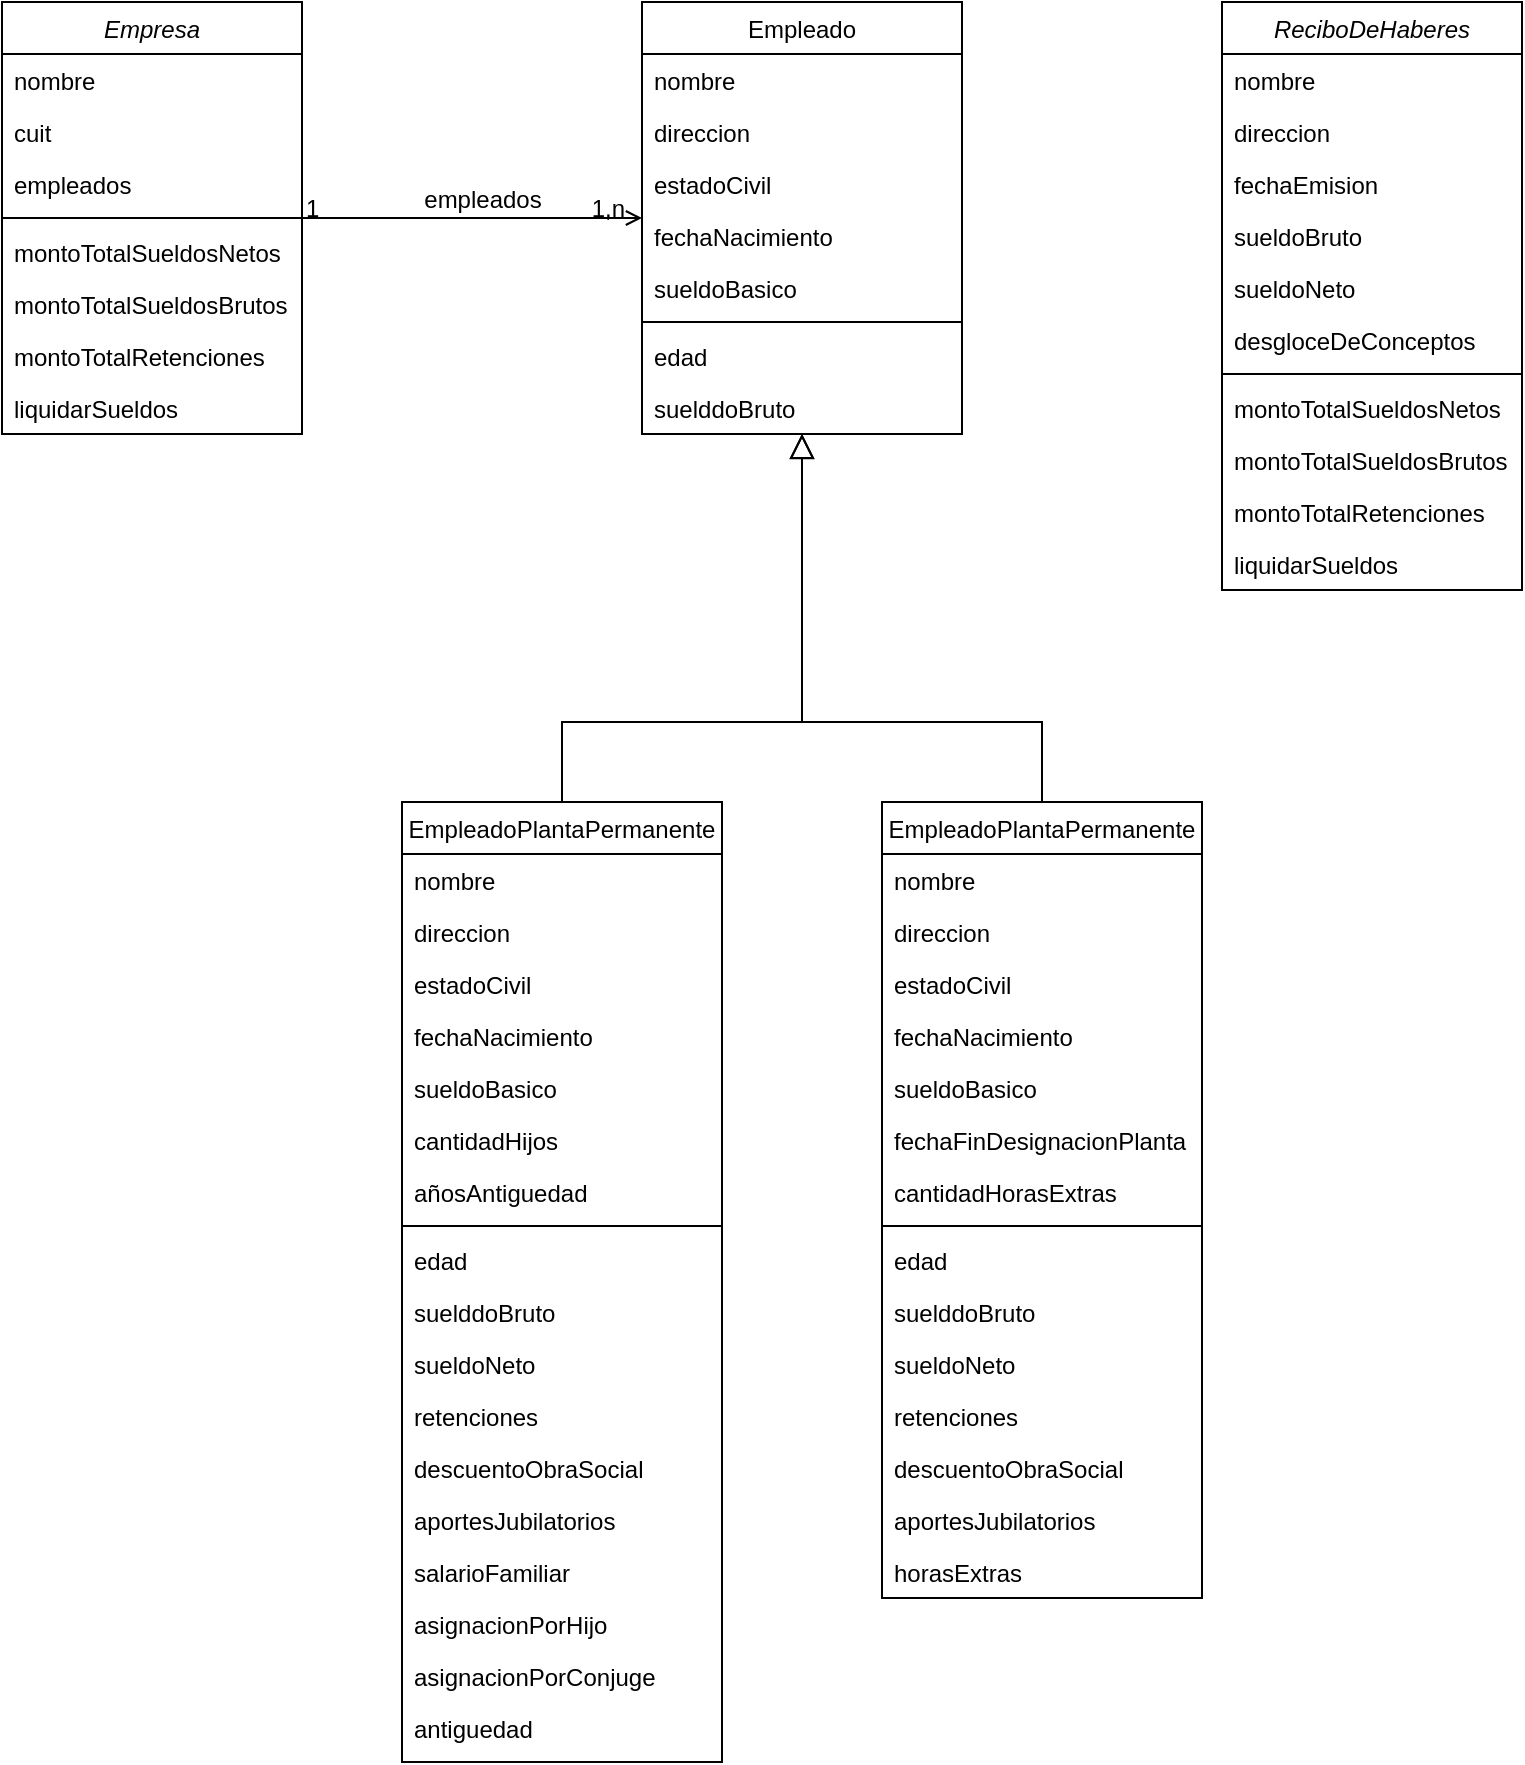 <mxfile version="21.0.10" type="device"><diagram id="C5RBs43oDa-KdzZeNtuy" name="Page-1"><mxGraphModel dx="700" dy="378" grid="1" gridSize="10" guides="1" tooltips="1" connect="1" arrows="1" fold="1" page="1" pageScale="1" pageWidth="827" pageHeight="1169" math="0" shadow="0"><root><mxCell id="WIyWlLk6GJQsqaUBKTNV-0"/><mxCell id="WIyWlLk6GJQsqaUBKTNV-1" parent="WIyWlLk6GJQsqaUBKTNV-0"/><mxCell id="zkfFHV4jXpPFQw0GAbJ--0" value="Empresa" style="swimlane;fontStyle=2;align=center;verticalAlign=top;childLayout=stackLayout;horizontal=1;startSize=26;horizontalStack=0;resizeParent=1;resizeLast=0;collapsible=1;marginBottom=0;rounded=0;shadow=0;strokeWidth=1;" parent="WIyWlLk6GJQsqaUBKTNV-1" vertex="1"><mxGeometry x="40" y="40" width="150" height="216" as="geometry"><mxRectangle x="230" y="140" width="160" height="26" as="alternateBounds"/></mxGeometry></mxCell><mxCell id="zkfFHV4jXpPFQw0GAbJ--1" value="nombre" style="text;align=left;verticalAlign=top;spacingLeft=4;spacingRight=4;overflow=hidden;rotatable=0;points=[[0,0.5],[1,0.5]];portConstraint=eastwest;" parent="zkfFHV4jXpPFQw0GAbJ--0" vertex="1"><mxGeometry y="26" width="150" height="26" as="geometry"/></mxCell><mxCell id="fCduivy7iAwG-x0z4C3Z-0" value="cuit" style="text;align=left;verticalAlign=top;spacingLeft=4;spacingRight=4;overflow=hidden;rotatable=0;points=[[0,0.5],[1,0.5]];portConstraint=eastwest;" vertex="1" parent="zkfFHV4jXpPFQw0GAbJ--0"><mxGeometry y="52" width="150" height="26" as="geometry"/></mxCell><mxCell id="zkfFHV4jXpPFQw0GAbJ--3" value="empleados" style="text;align=left;verticalAlign=top;spacingLeft=4;spacingRight=4;overflow=hidden;rotatable=0;points=[[0,0.5],[1,0.5]];portConstraint=eastwest;rounded=0;shadow=0;html=0;" parent="zkfFHV4jXpPFQw0GAbJ--0" vertex="1"><mxGeometry y="78" width="150" height="26" as="geometry"/></mxCell><mxCell id="zkfFHV4jXpPFQw0GAbJ--4" value="" style="line;html=1;strokeWidth=1;align=left;verticalAlign=middle;spacingTop=-1;spacingLeft=3;spacingRight=3;rotatable=0;labelPosition=right;points=[];portConstraint=eastwest;" parent="zkfFHV4jXpPFQw0GAbJ--0" vertex="1"><mxGeometry y="104" width="150" height="8" as="geometry"/></mxCell><mxCell id="zkfFHV4jXpPFQw0GAbJ--5" value="montoTotalSueldosNetos" style="text;align=left;verticalAlign=top;spacingLeft=4;spacingRight=4;overflow=hidden;rotatable=0;points=[[0,0.5],[1,0.5]];portConstraint=eastwest;" parent="zkfFHV4jXpPFQw0GAbJ--0" vertex="1"><mxGeometry y="112" width="150" height="26" as="geometry"/></mxCell><mxCell id="fCduivy7iAwG-x0z4C3Z-38" value="montoTotalSueldosBrutos" style="text;align=left;verticalAlign=top;spacingLeft=4;spacingRight=4;overflow=hidden;rotatable=0;points=[[0,0.5],[1,0.5]];portConstraint=eastwest;" vertex="1" parent="zkfFHV4jXpPFQw0GAbJ--0"><mxGeometry y="138" width="150" height="26" as="geometry"/></mxCell><mxCell id="fCduivy7iAwG-x0z4C3Z-39" value="montoTotalRetenciones" style="text;align=left;verticalAlign=top;spacingLeft=4;spacingRight=4;overflow=hidden;rotatable=0;points=[[0,0.5],[1,0.5]];portConstraint=eastwest;" vertex="1" parent="zkfFHV4jXpPFQw0GAbJ--0"><mxGeometry y="164" width="150" height="26" as="geometry"/></mxCell><mxCell id="fCduivy7iAwG-x0z4C3Z-40" value="liquidarSueldos" style="text;align=left;verticalAlign=top;spacingLeft=4;spacingRight=4;overflow=hidden;rotatable=0;points=[[0,0.5],[1,0.5]];portConstraint=eastwest;" vertex="1" parent="zkfFHV4jXpPFQw0GAbJ--0"><mxGeometry y="190" width="150" height="26" as="geometry"/></mxCell><mxCell id="zkfFHV4jXpPFQw0GAbJ--12" value="" style="endArrow=block;endSize=10;endFill=0;shadow=0;strokeWidth=1;rounded=0;edgeStyle=elbowEdgeStyle;elbow=vertical;exitX=0.5;exitY=0;exitDx=0;exitDy=0;entryX=0.5;entryY=0.996;entryDx=0;entryDy=0;entryPerimeter=0;" parent="WIyWlLk6GJQsqaUBKTNV-1" source="fCduivy7iAwG-x0z4C3Z-1" target="zkfFHV4jXpPFQw0GAbJ--25" edge="1"><mxGeometry width="160" relative="1" as="geometry"><mxPoint x="280" y="320" as="sourcePoint"/><mxPoint x="400" y="360" as="targetPoint"/><Array as="points"><mxPoint x="360" y="400"/></Array></mxGeometry></mxCell><mxCell id="zkfFHV4jXpPFQw0GAbJ--16" value="" style="endArrow=block;endSize=10;endFill=0;shadow=0;strokeWidth=1;rounded=0;edgeStyle=elbowEdgeStyle;elbow=vertical;exitX=0.5;exitY=0;exitDx=0;exitDy=0;entryX=0.5;entryY=1;entryDx=0;entryDy=0;" parent="WIyWlLk6GJQsqaUBKTNV-1" source="fCduivy7iAwG-x0z4C3Z-10" target="zkfFHV4jXpPFQw0GAbJ--17" edge="1"><mxGeometry width="160" relative="1" as="geometry"><mxPoint x="530" y="320" as="sourcePoint"/><mxPoint x="420" y="360" as="targetPoint"/><Array as="points"><mxPoint x="480" y="400"/></Array></mxGeometry></mxCell><mxCell id="zkfFHV4jXpPFQw0GAbJ--17" value="Empleado" style="swimlane;fontStyle=0;align=center;verticalAlign=top;childLayout=stackLayout;horizontal=1;startSize=26;horizontalStack=0;resizeParent=1;resizeLast=0;collapsible=1;marginBottom=0;rounded=0;shadow=0;strokeWidth=1;" parent="WIyWlLk6GJQsqaUBKTNV-1" vertex="1"><mxGeometry x="360" y="40" width="160" height="216" as="geometry"><mxRectangle x="550" y="140" width="160" height="26" as="alternateBounds"/></mxGeometry></mxCell><mxCell id="zkfFHV4jXpPFQw0GAbJ--18" value="nombre" style="text;align=left;verticalAlign=top;spacingLeft=4;spacingRight=4;overflow=hidden;rotatable=0;points=[[0,0.5],[1,0.5]];portConstraint=eastwest;" parent="zkfFHV4jXpPFQw0GAbJ--17" vertex="1"><mxGeometry y="26" width="160" height="26" as="geometry"/></mxCell><mxCell id="zkfFHV4jXpPFQw0GAbJ--19" value="direccion" style="text;align=left;verticalAlign=top;spacingLeft=4;spacingRight=4;overflow=hidden;rotatable=0;points=[[0,0.5],[1,0.5]];portConstraint=eastwest;rounded=0;shadow=0;html=0;" parent="zkfFHV4jXpPFQw0GAbJ--17" vertex="1"><mxGeometry y="52" width="160" height="26" as="geometry"/></mxCell><mxCell id="zkfFHV4jXpPFQw0GAbJ--20" value="estadoCivil" style="text;align=left;verticalAlign=top;spacingLeft=4;spacingRight=4;overflow=hidden;rotatable=0;points=[[0,0.5],[1,0.5]];portConstraint=eastwest;rounded=0;shadow=0;html=0;" parent="zkfFHV4jXpPFQw0GAbJ--17" vertex="1"><mxGeometry y="78" width="160" height="26" as="geometry"/></mxCell><mxCell id="zkfFHV4jXpPFQw0GAbJ--21" value="fechaNacimiento" style="text;align=left;verticalAlign=top;spacingLeft=4;spacingRight=4;overflow=hidden;rotatable=0;points=[[0,0.5],[1,0.5]];portConstraint=eastwest;rounded=0;shadow=0;html=0;" parent="zkfFHV4jXpPFQw0GAbJ--17" vertex="1"><mxGeometry y="104" width="160" height="26" as="geometry"/></mxCell><mxCell id="zkfFHV4jXpPFQw0GAbJ--22" value="sueldoBasico" style="text;align=left;verticalAlign=top;spacingLeft=4;spacingRight=4;overflow=hidden;rotatable=0;points=[[0,0.5],[1,0.5]];portConstraint=eastwest;rounded=0;shadow=0;html=0;" parent="zkfFHV4jXpPFQw0GAbJ--17" vertex="1"><mxGeometry y="130" width="160" height="26" as="geometry"/></mxCell><mxCell id="zkfFHV4jXpPFQw0GAbJ--23" value="" style="line;html=1;strokeWidth=1;align=left;verticalAlign=middle;spacingTop=-1;spacingLeft=3;spacingRight=3;rotatable=0;labelPosition=right;points=[];portConstraint=eastwest;" parent="zkfFHV4jXpPFQw0GAbJ--17" vertex="1"><mxGeometry y="156" width="160" height="8" as="geometry"/></mxCell><mxCell id="zkfFHV4jXpPFQw0GAbJ--24" value="edad" style="text;align=left;verticalAlign=top;spacingLeft=4;spacingRight=4;overflow=hidden;rotatable=0;points=[[0,0.5],[1,0.5]];portConstraint=eastwest;" parent="zkfFHV4jXpPFQw0GAbJ--17" vertex="1"><mxGeometry y="164" width="160" height="26" as="geometry"/></mxCell><mxCell id="zkfFHV4jXpPFQw0GAbJ--25" value="suelddoBruto" style="text;align=left;verticalAlign=top;spacingLeft=4;spacingRight=4;overflow=hidden;rotatable=0;points=[[0,0.5],[1,0.5]];portConstraint=eastwest;" parent="zkfFHV4jXpPFQw0GAbJ--17" vertex="1"><mxGeometry y="190" width="160" height="26" as="geometry"/></mxCell><mxCell id="zkfFHV4jXpPFQw0GAbJ--26" value="" style="endArrow=open;shadow=0;strokeWidth=1;rounded=0;endFill=1;edgeStyle=elbowEdgeStyle;elbow=vertical;" parent="WIyWlLk6GJQsqaUBKTNV-1" source="zkfFHV4jXpPFQw0GAbJ--0" target="zkfFHV4jXpPFQw0GAbJ--17" edge="1"><mxGeometry x="0.5" y="41" relative="1" as="geometry"><mxPoint x="200" y="112" as="sourcePoint"/><mxPoint x="360" y="112" as="targetPoint"/><mxPoint x="-40" y="32" as="offset"/></mxGeometry></mxCell><mxCell id="zkfFHV4jXpPFQw0GAbJ--27" value="1" style="resizable=0;align=left;verticalAlign=bottom;labelBackgroundColor=none;fontSize=12;" parent="zkfFHV4jXpPFQw0GAbJ--26" connectable="0" vertex="1"><mxGeometry x="-1" relative="1" as="geometry"><mxPoint y="4" as="offset"/></mxGeometry></mxCell><mxCell id="zkfFHV4jXpPFQw0GAbJ--28" value="1,n" style="resizable=0;align=right;verticalAlign=bottom;labelBackgroundColor=none;fontSize=12;" parent="zkfFHV4jXpPFQw0GAbJ--26" connectable="0" vertex="1"><mxGeometry x="1" relative="1" as="geometry"><mxPoint x="-7" y="4" as="offset"/></mxGeometry></mxCell><mxCell id="zkfFHV4jXpPFQw0GAbJ--29" value="empleados" style="text;html=1;resizable=0;points=[];;align=center;verticalAlign=middle;labelBackgroundColor=none;rounded=0;shadow=0;strokeWidth=1;fontSize=12;" parent="zkfFHV4jXpPFQw0GAbJ--26" vertex="1" connectable="0"><mxGeometry x="0.5" y="49" relative="1" as="geometry"><mxPoint x="-38" y="40" as="offset"/></mxGeometry></mxCell><mxCell id="fCduivy7iAwG-x0z4C3Z-1" value="EmpleadoPlantaPermanente" style="swimlane;fontStyle=0;align=center;verticalAlign=top;childLayout=stackLayout;horizontal=1;startSize=26;horizontalStack=0;resizeParent=1;resizeLast=0;collapsible=1;marginBottom=0;rounded=0;shadow=0;strokeWidth=1;" vertex="1" parent="WIyWlLk6GJQsqaUBKTNV-1"><mxGeometry x="240" y="440" width="160" height="480" as="geometry"><mxRectangle x="550" y="140" width="160" height="26" as="alternateBounds"/></mxGeometry></mxCell><mxCell id="fCduivy7iAwG-x0z4C3Z-2" value="nombre" style="text;align=left;verticalAlign=top;spacingLeft=4;spacingRight=4;overflow=hidden;rotatable=0;points=[[0,0.5],[1,0.5]];portConstraint=eastwest;" vertex="1" parent="fCduivy7iAwG-x0z4C3Z-1"><mxGeometry y="26" width="160" height="26" as="geometry"/></mxCell><mxCell id="fCduivy7iAwG-x0z4C3Z-3" value="direccion" style="text;align=left;verticalAlign=top;spacingLeft=4;spacingRight=4;overflow=hidden;rotatable=0;points=[[0,0.5],[1,0.5]];portConstraint=eastwest;rounded=0;shadow=0;html=0;" vertex="1" parent="fCduivy7iAwG-x0z4C3Z-1"><mxGeometry y="52" width="160" height="26" as="geometry"/></mxCell><mxCell id="fCduivy7iAwG-x0z4C3Z-4" value="estadoCivil" style="text;align=left;verticalAlign=top;spacingLeft=4;spacingRight=4;overflow=hidden;rotatable=0;points=[[0,0.5],[1,0.5]];portConstraint=eastwest;rounded=0;shadow=0;html=0;" vertex="1" parent="fCduivy7iAwG-x0z4C3Z-1"><mxGeometry y="78" width="160" height="26" as="geometry"/></mxCell><mxCell id="fCduivy7iAwG-x0z4C3Z-5" value="fechaNacimiento" style="text;align=left;verticalAlign=top;spacingLeft=4;spacingRight=4;overflow=hidden;rotatable=0;points=[[0,0.5],[1,0.5]];portConstraint=eastwest;rounded=0;shadow=0;html=0;" vertex="1" parent="fCduivy7iAwG-x0z4C3Z-1"><mxGeometry y="104" width="160" height="26" as="geometry"/></mxCell><mxCell id="fCduivy7iAwG-x0z4C3Z-6" value="sueldoBasico" style="text;align=left;verticalAlign=top;spacingLeft=4;spacingRight=4;overflow=hidden;rotatable=0;points=[[0,0.5],[1,0.5]];portConstraint=eastwest;rounded=0;shadow=0;html=0;" vertex="1" parent="fCduivy7iAwG-x0z4C3Z-1"><mxGeometry y="130" width="160" height="26" as="geometry"/></mxCell><mxCell id="fCduivy7iAwG-x0z4C3Z-19" value="cantidadHijos" style="text;align=left;verticalAlign=top;spacingLeft=4;spacingRight=4;overflow=hidden;rotatable=0;points=[[0,0.5],[1,0.5]];portConstraint=eastwest;rounded=0;shadow=0;html=0;" vertex="1" parent="fCduivy7iAwG-x0z4C3Z-1"><mxGeometry y="156" width="160" height="26" as="geometry"/></mxCell><mxCell id="fCduivy7iAwG-x0z4C3Z-9" value="añosAntiguedad" style="text;align=left;verticalAlign=top;spacingLeft=4;spacingRight=4;overflow=hidden;rotatable=0;points=[[0,0.5],[1,0.5]];portConstraint=eastwest;" vertex="1" parent="fCduivy7iAwG-x0z4C3Z-1"><mxGeometry y="182" width="160" height="26" as="geometry"/></mxCell><mxCell id="fCduivy7iAwG-x0z4C3Z-7" value="" style="line;html=1;strokeWidth=1;align=left;verticalAlign=middle;spacingTop=-1;spacingLeft=3;spacingRight=3;rotatable=0;labelPosition=right;points=[];portConstraint=eastwest;" vertex="1" parent="fCduivy7iAwG-x0z4C3Z-1"><mxGeometry y="208" width="160" height="8" as="geometry"/></mxCell><mxCell id="fCduivy7iAwG-x0z4C3Z-8" value="edad" style="text;align=left;verticalAlign=top;spacingLeft=4;spacingRight=4;overflow=hidden;rotatable=0;points=[[0,0.5],[1,0.5]];portConstraint=eastwest;" vertex="1" parent="fCduivy7iAwG-x0z4C3Z-1"><mxGeometry y="216" width="160" height="26" as="geometry"/></mxCell><mxCell id="fCduivy7iAwG-x0z4C3Z-25" value="suelddoBruto" style="text;align=left;verticalAlign=top;spacingLeft=4;spacingRight=4;overflow=hidden;rotatable=0;points=[[0,0.5],[1,0.5]];portConstraint=eastwest;" vertex="1" parent="fCduivy7iAwG-x0z4C3Z-1"><mxGeometry y="242" width="160" height="26" as="geometry"/></mxCell><mxCell id="fCduivy7iAwG-x0z4C3Z-31" value="sueldoNeto" style="text;align=left;verticalAlign=top;spacingLeft=4;spacingRight=4;overflow=hidden;rotatable=0;points=[[0,0.5],[1,0.5]];portConstraint=eastwest;" vertex="1" parent="fCduivy7iAwG-x0z4C3Z-1"><mxGeometry y="268" width="160" height="26" as="geometry"/></mxCell><mxCell id="fCduivy7iAwG-x0z4C3Z-22" value="retenciones" style="text;align=left;verticalAlign=top;spacingLeft=4;spacingRight=4;overflow=hidden;rotatable=0;points=[[0,0.5],[1,0.5]];portConstraint=eastwest;" vertex="1" parent="fCduivy7iAwG-x0z4C3Z-1"><mxGeometry y="294" width="160" height="26" as="geometry"/></mxCell><mxCell id="fCduivy7iAwG-x0z4C3Z-23" value="descuentoObraSocial" style="text;align=left;verticalAlign=top;spacingLeft=4;spacingRight=4;overflow=hidden;rotatable=0;points=[[0,0.5],[1,0.5]];portConstraint=eastwest;" vertex="1" parent="fCduivy7iAwG-x0z4C3Z-1"><mxGeometry y="320" width="160" height="26" as="geometry"/></mxCell><mxCell id="fCduivy7iAwG-x0z4C3Z-24" value="aportesJubilatorios" style="text;align=left;verticalAlign=top;spacingLeft=4;spacingRight=4;overflow=hidden;rotatable=0;points=[[0,0.5],[1,0.5]];portConstraint=eastwest;" vertex="1" parent="fCduivy7iAwG-x0z4C3Z-1"><mxGeometry y="346" width="160" height="26" as="geometry"/></mxCell><mxCell id="fCduivy7iAwG-x0z4C3Z-26" value="salarioFamiliar" style="text;align=left;verticalAlign=top;spacingLeft=4;spacingRight=4;overflow=hidden;rotatable=0;points=[[0,0.5],[1,0.5]];portConstraint=eastwest;" vertex="1" parent="fCduivy7iAwG-x0z4C3Z-1"><mxGeometry y="372" width="160" height="26" as="geometry"/></mxCell><mxCell id="fCduivy7iAwG-x0z4C3Z-27" value="asignacionPorHijo" style="text;align=left;verticalAlign=top;spacingLeft=4;spacingRight=4;overflow=hidden;rotatable=0;points=[[0,0.5],[1,0.5]];portConstraint=eastwest;" vertex="1" parent="fCduivy7iAwG-x0z4C3Z-1"><mxGeometry y="398" width="160" height="26" as="geometry"/></mxCell><mxCell id="fCduivy7iAwG-x0z4C3Z-28" value="asignacionPorConjuge" style="text;align=left;verticalAlign=top;spacingLeft=4;spacingRight=4;overflow=hidden;rotatable=0;points=[[0,0.5],[1,0.5]];portConstraint=eastwest;" vertex="1" parent="fCduivy7iAwG-x0z4C3Z-1"><mxGeometry y="424" width="160" height="26" as="geometry"/></mxCell><mxCell id="fCduivy7iAwG-x0z4C3Z-29" value="antiguedad" style="text;align=left;verticalAlign=top;spacingLeft=4;spacingRight=4;overflow=hidden;rotatable=0;points=[[0,0.5],[1,0.5]];portConstraint=eastwest;" vertex="1" parent="fCduivy7iAwG-x0z4C3Z-1"><mxGeometry y="450" width="160" height="26" as="geometry"/></mxCell><mxCell id="fCduivy7iAwG-x0z4C3Z-10" value="EmpleadoPlantaPermanente" style="swimlane;fontStyle=0;align=center;verticalAlign=top;childLayout=stackLayout;horizontal=1;startSize=26;horizontalStack=0;resizeParent=1;resizeLast=0;collapsible=1;marginBottom=0;rounded=0;shadow=0;strokeWidth=1;" vertex="1" parent="WIyWlLk6GJQsqaUBKTNV-1"><mxGeometry x="480" y="440" width="160" height="398" as="geometry"><mxRectangle x="550" y="140" width="160" height="26" as="alternateBounds"/></mxGeometry></mxCell><mxCell id="fCduivy7iAwG-x0z4C3Z-11" value="nombre" style="text;align=left;verticalAlign=top;spacingLeft=4;spacingRight=4;overflow=hidden;rotatable=0;points=[[0,0.5],[1,0.5]];portConstraint=eastwest;" vertex="1" parent="fCduivy7iAwG-x0z4C3Z-10"><mxGeometry y="26" width="160" height="26" as="geometry"/></mxCell><mxCell id="fCduivy7iAwG-x0z4C3Z-12" value="direccion" style="text;align=left;verticalAlign=top;spacingLeft=4;spacingRight=4;overflow=hidden;rotatable=0;points=[[0,0.5],[1,0.5]];portConstraint=eastwest;rounded=0;shadow=0;html=0;" vertex="1" parent="fCduivy7iAwG-x0z4C3Z-10"><mxGeometry y="52" width="160" height="26" as="geometry"/></mxCell><mxCell id="fCduivy7iAwG-x0z4C3Z-13" value="estadoCivil" style="text;align=left;verticalAlign=top;spacingLeft=4;spacingRight=4;overflow=hidden;rotatable=0;points=[[0,0.5],[1,0.5]];portConstraint=eastwest;rounded=0;shadow=0;html=0;" vertex="1" parent="fCduivy7iAwG-x0z4C3Z-10"><mxGeometry y="78" width="160" height="26" as="geometry"/></mxCell><mxCell id="fCduivy7iAwG-x0z4C3Z-14" value="fechaNacimiento" style="text;align=left;verticalAlign=top;spacingLeft=4;spacingRight=4;overflow=hidden;rotatable=0;points=[[0,0.5],[1,0.5]];portConstraint=eastwest;rounded=0;shadow=0;html=0;" vertex="1" parent="fCduivy7iAwG-x0z4C3Z-10"><mxGeometry y="104" width="160" height="26" as="geometry"/></mxCell><mxCell id="fCduivy7iAwG-x0z4C3Z-15" value="sueldoBasico" style="text;align=left;verticalAlign=top;spacingLeft=4;spacingRight=4;overflow=hidden;rotatable=0;points=[[0,0.5],[1,0.5]];portConstraint=eastwest;rounded=0;shadow=0;html=0;" vertex="1" parent="fCduivy7iAwG-x0z4C3Z-10"><mxGeometry y="130" width="160" height="26" as="geometry"/></mxCell><mxCell id="fCduivy7iAwG-x0z4C3Z-21" value="fechaFinDesignacionPlanta" style="text;align=left;verticalAlign=top;spacingLeft=4;spacingRight=4;overflow=hidden;rotatable=0;points=[[0,0.5],[1,0.5]];portConstraint=eastwest;rounded=0;shadow=0;html=0;" vertex="1" parent="fCduivy7iAwG-x0z4C3Z-10"><mxGeometry y="156" width="160" height="26" as="geometry"/></mxCell><mxCell id="fCduivy7iAwG-x0z4C3Z-18" value="cantidadHorasExtras" style="text;align=left;verticalAlign=top;spacingLeft=4;spacingRight=4;overflow=hidden;rotatable=0;points=[[0,0.5],[1,0.5]];portConstraint=eastwest;" vertex="1" parent="fCduivy7iAwG-x0z4C3Z-10"><mxGeometry y="182" width="160" height="26" as="geometry"/></mxCell><mxCell id="fCduivy7iAwG-x0z4C3Z-16" value="" style="line;html=1;strokeWidth=1;align=left;verticalAlign=middle;spacingTop=-1;spacingLeft=3;spacingRight=3;rotatable=0;labelPosition=right;points=[];portConstraint=eastwest;" vertex="1" parent="fCduivy7iAwG-x0z4C3Z-10"><mxGeometry y="208" width="160" height="8" as="geometry"/></mxCell><mxCell id="fCduivy7iAwG-x0z4C3Z-17" value="edad" style="text;align=left;verticalAlign=top;spacingLeft=4;spacingRight=4;overflow=hidden;rotatable=0;points=[[0,0.5],[1,0.5]];portConstraint=eastwest;" vertex="1" parent="fCduivy7iAwG-x0z4C3Z-10"><mxGeometry y="216" width="160" height="26" as="geometry"/></mxCell><mxCell id="fCduivy7iAwG-x0z4C3Z-32" value="suelddoBruto" style="text;align=left;verticalAlign=top;spacingLeft=4;spacingRight=4;overflow=hidden;rotatable=0;points=[[0,0.5],[1,0.5]];portConstraint=eastwest;" vertex="1" parent="fCduivy7iAwG-x0z4C3Z-10"><mxGeometry y="242" width="160" height="26" as="geometry"/></mxCell><mxCell id="fCduivy7iAwG-x0z4C3Z-33" value="sueldoNeto" style="text;align=left;verticalAlign=top;spacingLeft=4;spacingRight=4;overflow=hidden;rotatable=0;points=[[0,0.5],[1,0.5]];portConstraint=eastwest;" vertex="1" parent="fCduivy7iAwG-x0z4C3Z-10"><mxGeometry y="268" width="160" height="26" as="geometry"/></mxCell><mxCell id="fCduivy7iAwG-x0z4C3Z-34" value="retenciones" style="text;align=left;verticalAlign=top;spacingLeft=4;spacingRight=4;overflow=hidden;rotatable=0;points=[[0,0.5],[1,0.5]];portConstraint=eastwest;" vertex="1" parent="fCduivy7iAwG-x0z4C3Z-10"><mxGeometry y="294" width="160" height="26" as="geometry"/></mxCell><mxCell id="fCduivy7iAwG-x0z4C3Z-36" value="descuentoObraSocial" style="text;align=left;verticalAlign=top;spacingLeft=4;spacingRight=4;overflow=hidden;rotatable=0;points=[[0,0.5],[1,0.5]];portConstraint=eastwest;" vertex="1" parent="fCduivy7iAwG-x0z4C3Z-10"><mxGeometry y="320" width="160" height="26" as="geometry"/></mxCell><mxCell id="fCduivy7iAwG-x0z4C3Z-37" value="aportesJubilatorios" style="text;align=left;verticalAlign=top;spacingLeft=4;spacingRight=4;overflow=hidden;rotatable=0;points=[[0,0.5],[1,0.5]];portConstraint=eastwest;" vertex="1" parent="fCduivy7iAwG-x0z4C3Z-10"><mxGeometry y="346" width="160" height="26" as="geometry"/></mxCell><mxCell id="fCduivy7iAwG-x0z4C3Z-35" value="horasExtras" style="text;align=left;verticalAlign=top;spacingLeft=4;spacingRight=4;overflow=hidden;rotatable=0;points=[[0,0.5],[1,0.5]];portConstraint=eastwest;" vertex="1" parent="fCduivy7iAwG-x0z4C3Z-10"><mxGeometry y="372" width="160" height="26" as="geometry"/></mxCell><mxCell id="fCduivy7iAwG-x0z4C3Z-41" value="ReciboDeHaberes" style="swimlane;fontStyle=2;align=center;verticalAlign=top;childLayout=stackLayout;horizontal=1;startSize=26;horizontalStack=0;resizeParent=1;resizeLast=0;collapsible=1;marginBottom=0;rounded=0;shadow=0;strokeWidth=1;" vertex="1" parent="WIyWlLk6GJQsqaUBKTNV-1"><mxGeometry x="650" y="40" width="150" height="294" as="geometry"><mxRectangle x="230" y="140" width="160" height="26" as="alternateBounds"/></mxGeometry></mxCell><mxCell id="fCduivy7iAwG-x0z4C3Z-42" value="nombre" style="text;align=left;verticalAlign=top;spacingLeft=4;spacingRight=4;overflow=hidden;rotatable=0;points=[[0,0.5],[1,0.5]];portConstraint=eastwest;" vertex="1" parent="fCduivy7iAwG-x0z4C3Z-41"><mxGeometry y="26" width="150" height="26" as="geometry"/></mxCell><mxCell id="fCduivy7iAwG-x0z4C3Z-43" value="direccion" style="text;align=left;verticalAlign=top;spacingLeft=4;spacingRight=4;overflow=hidden;rotatable=0;points=[[0,0.5],[1,0.5]];portConstraint=eastwest;" vertex="1" parent="fCduivy7iAwG-x0z4C3Z-41"><mxGeometry y="52" width="150" height="26" as="geometry"/></mxCell><mxCell id="fCduivy7iAwG-x0z4C3Z-44" value="fechaEmision" style="text;align=left;verticalAlign=top;spacingLeft=4;spacingRight=4;overflow=hidden;rotatable=0;points=[[0,0.5],[1,0.5]];portConstraint=eastwest;rounded=0;shadow=0;html=0;" vertex="1" parent="fCduivy7iAwG-x0z4C3Z-41"><mxGeometry y="78" width="150" height="26" as="geometry"/></mxCell><mxCell id="fCduivy7iAwG-x0z4C3Z-52" value="sueldoBruto" style="text;align=left;verticalAlign=top;spacingLeft=4;spacingRight=4;overflow=hidden;rotatable=0;points=[[0,0.5],[1,0.5]];portConstraint=eastwest;rounded=0;shadow=0;html=0;" vertex="1" parent="fCduivy7iAwG-x0z4C3Z-41"><mxGeometry y="104" width="150" height="26" as="geometry"/></mxCell><mxCell id="fCduivy7iAwG-x0z4C3Z-50" value="sueldoNeto" style="text;align=left;verticalAlign=top;spacingLeft=4;spacingRight=4;overflow=hidden;rotatable=0;points=[[0,0.5],[1,0.5]];portConstraint=eastwest;rounded=0;shadow=0;html=0;" vertex="1" parent="fCduivy7iAwG-x0z4C3Z-41"><mxGeometry y="130" width="150" height="26" as="geometry"/></mxCell><mxCell id="fCduivy7iAwG-x0z4C3Z-51" value="desgloceDeConceptos" style="text;align=left;verticalAlign=top;spacingLeft=4;spacingRight=4;overflow=hidden;rotatable=0;points=[[0,0.5],[1,0.5]];portConstraint=eastwest;rounded=0;shadow=0;html=0;" vertex="1" parent="fCduivy7iAwG-x0z4C3Z-41"><mxGeometry y="156" width="150" height="26" as="geometry"/></mxCell><mxCell id="fCduivy7iAwG-x0z4C3Z-45" value="" style="line;html=1;strokeWidth=1;align=left;verticalAlign=middle;spacingTop=-1;spacingLeft=3;spacingRight=3;rotatable=0;labelPosition=right;points=[];portConstraint=eastwest;" vertex="1" parent="fCduivy7iAwG-x0z4C3Z-41"><mxGeometry y="182" width="150" height="8" as="geometry"/></mxCell><mxCell id="fCduivy7iAwG-x0z4C3Z-46" value="montoTotalSueldosNetos" style="text;align=left;verticalAlign=top;spacingLeft=4;spacingRight=4;overflow=hidden;rotatable=0;points=[[0,0.5],[1,0.5]];portConstraint=eastwest;" vertex="1" parent="fCduivy7iAwG-x0z4C3Z-41"><mxGeometry y="190" width="150" height="26" as="geometry"/></mxCell><mxCell id="fCduivy7iAwG-x0z4C3Z-47" value="montoTotalSueldosBrutos" style="text;align=left;verticalAlign=top;spacingLeft=4;spacingRight=4;overflow=hidden;rotatable=0;points=[[0,0.5],[1,0.5]];portConstraint=eastwest;" vertex="1" parent="fCduivy7iAwG-x0z4C3Z-41"><mxGeometry y="216" width="150" height="26" as="geometry"/></mxCell><mxCell id="fCduivy7iAwG-x0z4C3Z-48" value="montoTotalRetenciones" style="text;align=left;verticalAlign=top;spacingLeft=4;spacingRight=4;overflow=hidden;rotatable=0;points=[[0,0.5],[1,0.5]];portConstraint=eastwest;" vertex="1" parent="fCduivy7iAwG-x0z4C3Z-41"><mxGeometry y="242" width="150" height="26" as="geometry"/></mxCell><mxCell id="fCduivy7iAwG-x0z4C3Z-49" value="liquidarSueldos" style="text;align=left;verticalAlign=top;spacingLeft=4;spacingRight=4;overflow=hidden;rotatable=0;points=[[0,0.5],[1,0.5]];portConstraint=eastwest;" vertex="1" parent="fCduivy7iAwG-x0z4C3Z-41"><mxGeometry y="268" width="150" height="26" as="geometry"/></mxCell></root></mxGraphModel></diagram></mxfile>